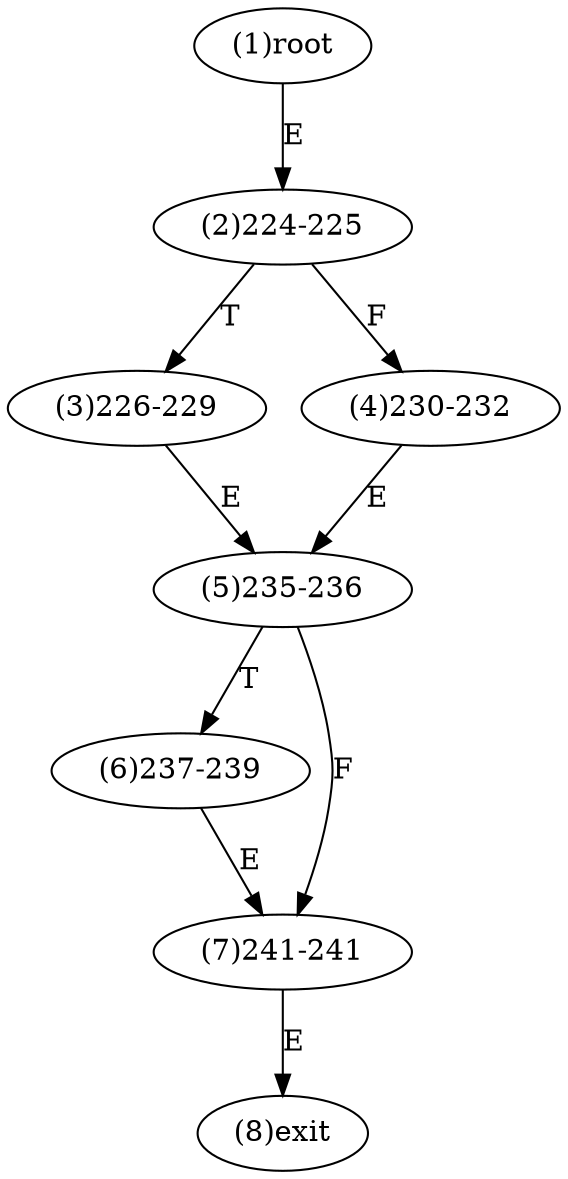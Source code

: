 digraph "" { 
1[ label="(1)root"];
2[ label="(2)224-225"];
3[ label="(3)226-229"];
4[ label="(4)230-232"];
5[ label="(5)235-236"];
6[ label="(6)237-239"];
7[ label="(7)241-241"];
8[ label="(8)exit"];
1->2[ label="E"];
2->4[ label="F"];
2->3[ label="T"];
3->5[ label="E"];
4->5[ label="E"];
5->7[ label="F"];
5->6[ label="T"];
6->7[ label="E"];
7->8[ label="E"];
}
